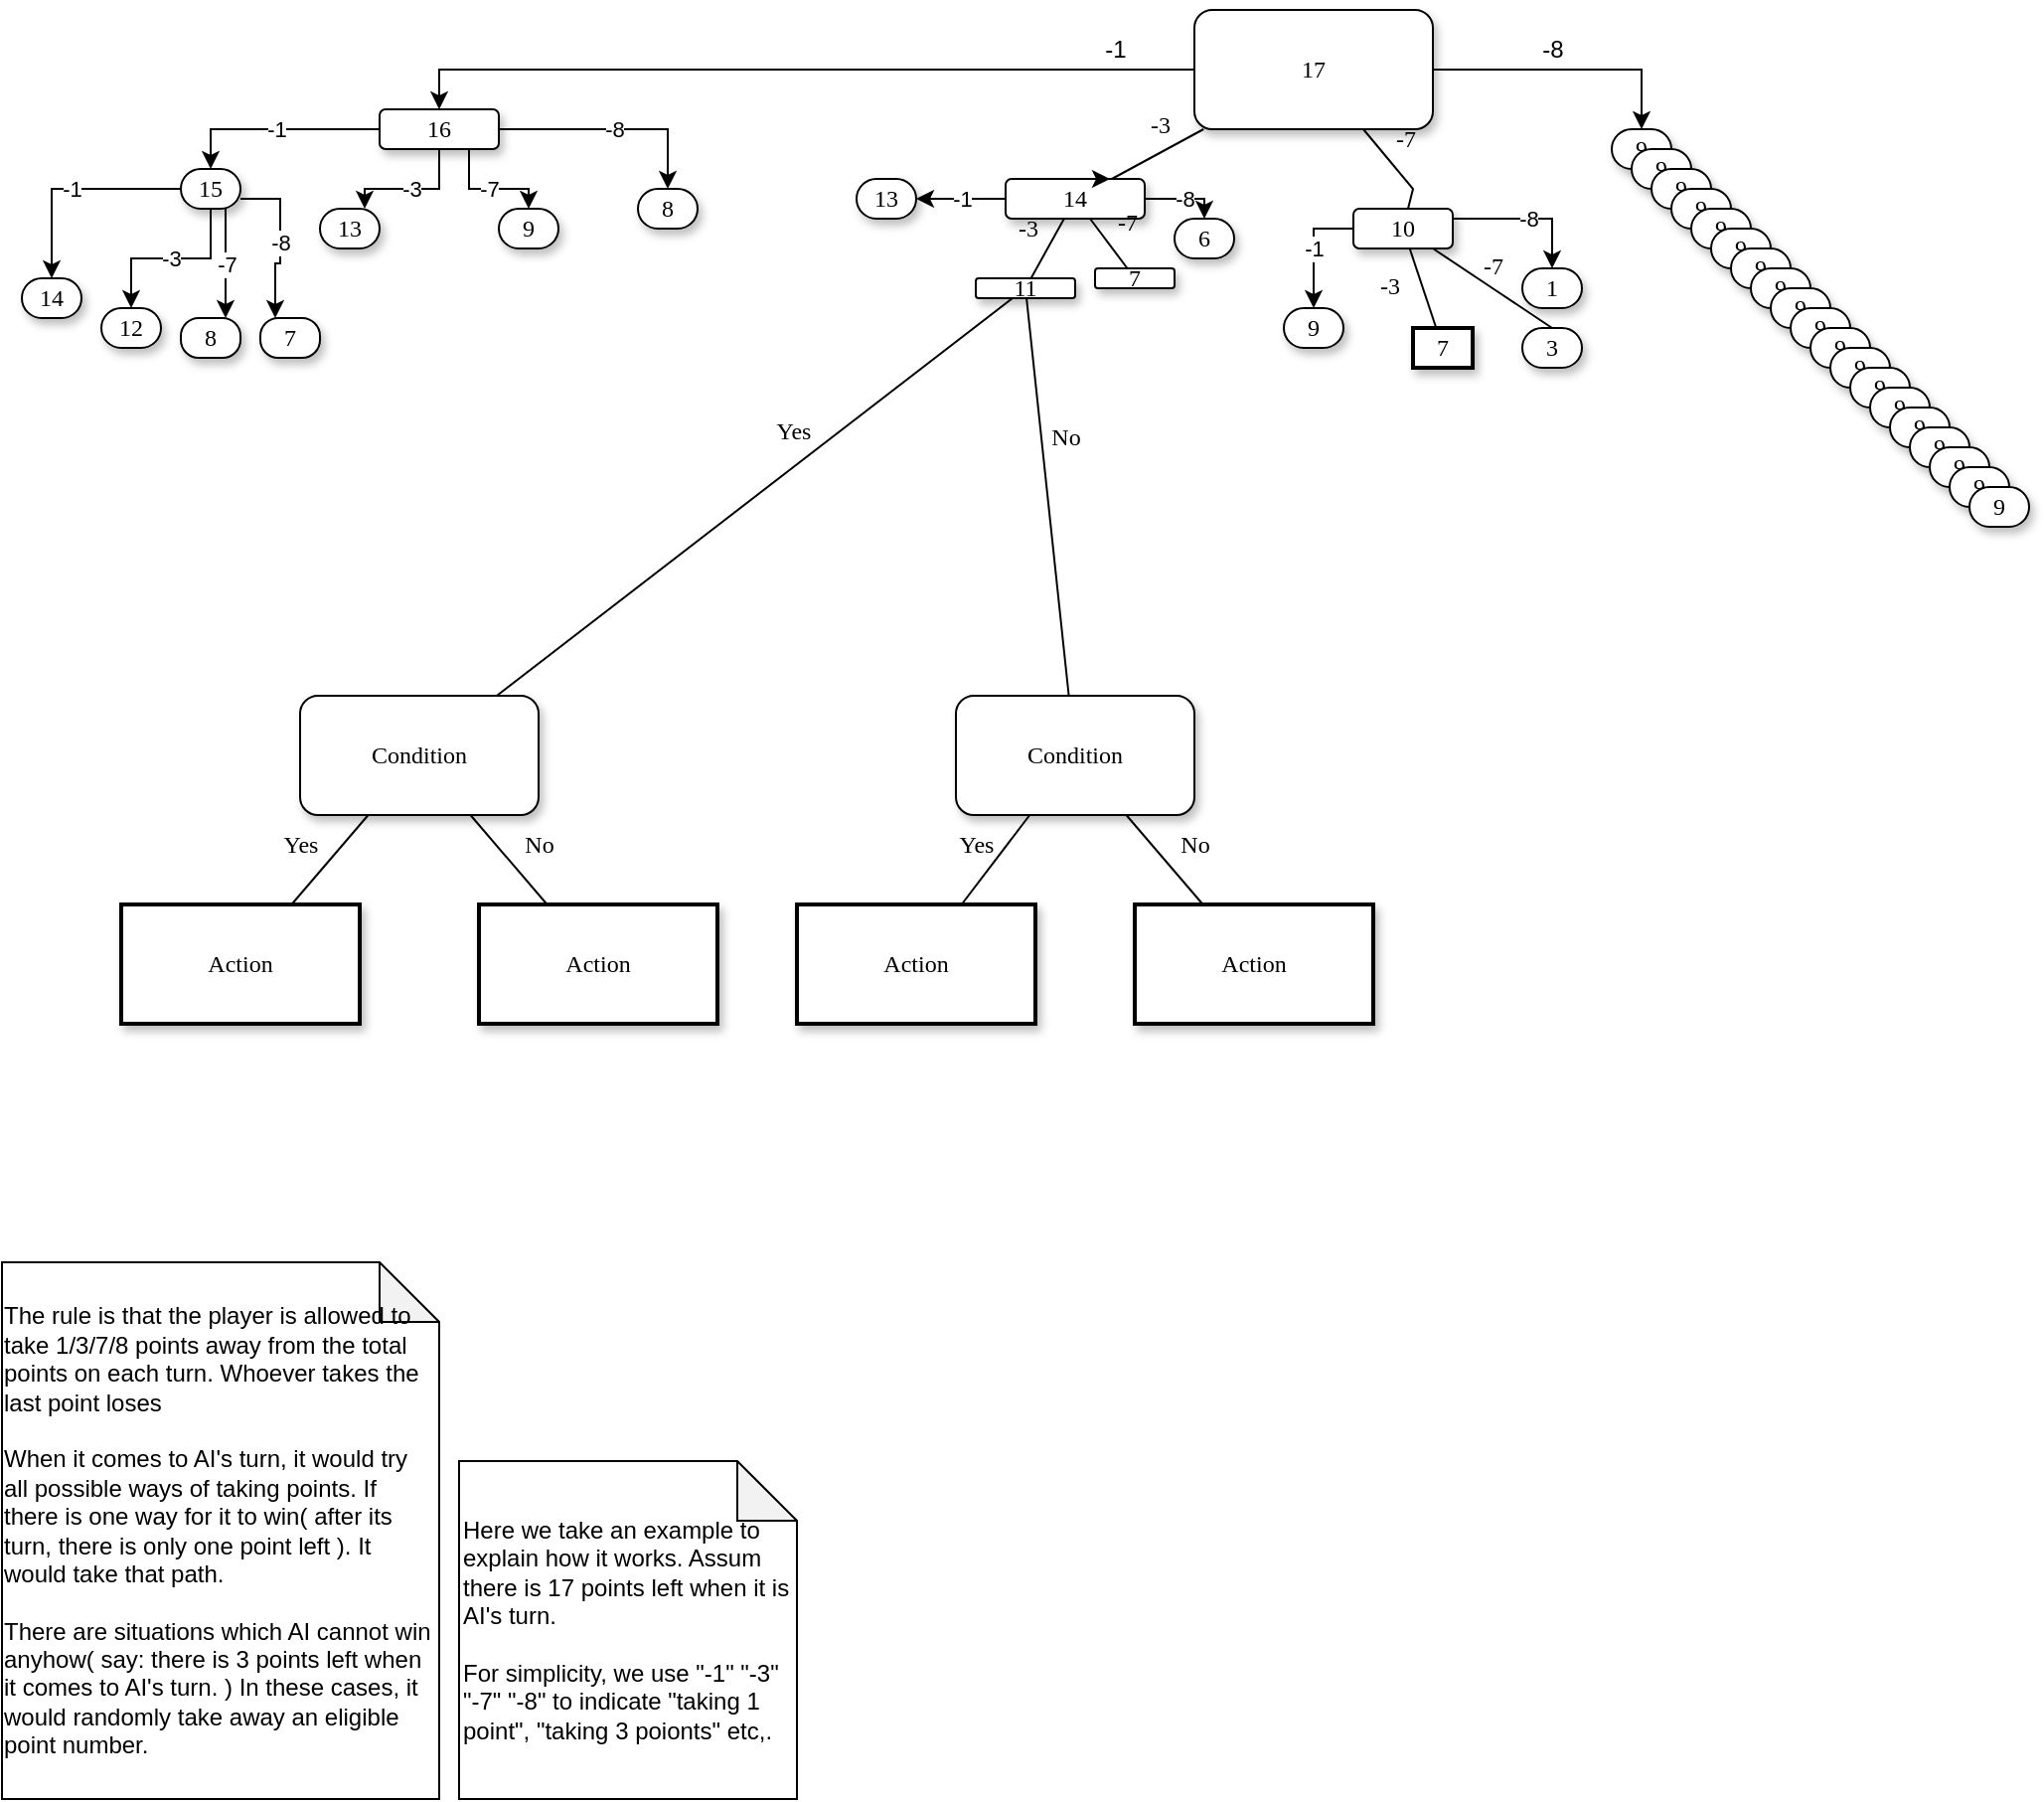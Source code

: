 <mxfile version="20.0.3" type="github">
  <diagram name="Page-1" id="10a91c8b-09ff-31b1-d368-03940ed4cc9e">
    <mxGraphModel dx="782" dy="468" grid="1" gridSize="10" guides="1" tooltips="1" connect="1" arrows="1" fold="1" page="1" pageScale="1" pageWidth="1100" pageHeight="850" background="none" math="0" shadow="0">
      <root>
        <mxCell id="0" />
        <mxCell id="1" parent="0" />
        <mxCell id="2V7P5vzGsLHppM1MVe53-5" style="edgeStyle=orthogonalEdgeStyle;rounded=0;orthogonalLoop=1;jettySize=auto;html=1;exitX=0;exitY=0.5;exitDx=0;exitDy=0;entryX=0.5;entryY=0;entryDx=0;entryDy=0;" edge="1" parent="1" source="62893188c0fa7362-1" target="2V7P5vzGsLHppM1MVe53-4">
          <mxGeometry relative="1" as="geometry" />
        </mxCell>
        <mxCell id="2V7P5vzGsLHppM1MVe53-8" style="edgeStyle=orthogonalEdgeStyle;rounded=0;orthogonalLoop=1;jettySize=auto;html=1;exitX=1;exitY=0.5;exitDx=0;exitDy=0;entryX=0.5;entryY=0;entryDx=0;entryDy=0;" edge="1" parent="1" source="62893188c0fa7362-1" target="2V7P5vzGsLHppM1MVe53-7">
          <mxGeometry relative="1" as="geometry" />
        </mxCell>
        <mxCell id="62893188c0fa7362-1" value="17" style="whiteSpace=wrap;html=1;rounded=1;shadow=1;labelBackgroundColor=none;strokeWidth=1;fontFamily=Verdana;fontSize=12;align=center;" parent="1" vertex="1">
          <mxGeometry x="610" y="50" width="120" height="60" as="geometry" />
        </mxCell>
        <mxCell id="2V7P5vzGsLHppM1MVe53-24" value="-8" style="edgeStyle=orthogonalEdgeStyle;rounded=0;orthogonalLoop=1;jettySize=auto;html=1;exitX=1;exitY=0.5;exitDx=0;exitDy=0;entryX=0.5;entryY=0;entryDx=0;entryDy=0;" edge="1" parent="1" source="62893188c0fa7362-2" target="2V7P5vzGsLHppM1MVe53-11">
          <mxGeometry relative="1" as="geometry" />
        </mxCell>
        <mxCell id="2V7P5vzGsLHppM1MVe53-39" value="-1" style="edgeStyle=orthogonalEdgeStyle;rounded=0;orthogonalLoop=1;jettySize=auto;html=1;exitX=0;exitY=0.5;exitDx=0;exitDy=0;" edge="1" parent="1" source="62893188c0fa7362-2" target="2V7P5vzGsLHppM1MVe53-37">
          <mxGeometry relative="1" as="geometry" />
        </mxCell>
        <mxCell id="62893188c0fa7362-2" value="&lt;span&gt;14&lt;/span&gt;" style="whiteSpace=wrap;html=1;rounded=1;shadow=1;labelBackgroundColor=none;strokeWidth=1;fontFamily=Verdana;fontSize=12;align=center;" parent="1" vertex="1">
          <mxGeometry x="515" y="135" width="70" height="20" as="geometry" />
        </mxCell>
        <mxCell id="2V7P5vzGsLHppM1MVe53-18" value="-1" style="edgeStyle=orthogonalEdgeStyle;rounded=0;orthogonalLoop=1;jettySize=auto;html=1;exitX=0;exitY=0.5;exitDx=0;exitDy=0;entryX=0.5;entryY=0;entryDx=0;entryDy=0;" edge="1" parent="1" source="62893188c0fa7362-3" target="2V7P5vzGsLHppM1MVe53-13">
          <mxGeometry relative="1" as="geometry" />
        </mxCell>
        <mxCell id="2V7P5vzGsLHppM1MVe53-19" value="-8" style="edgeStyle=orthogonalEdgeStyle;rounded=0;orthogonalLoop=1;jettySize=auto;html=1;exitX=1;exitY=0.25;exitDx=0;exitDy=0;entryX=0.5;entryY=0;entryDx=0;entryDy=0;" edge="1" parent="1" source="62893188c0fa7362-3" target="2V7P5vzGsLHppM1MVe53-12">
          <mxGeometry relative="1" as="geometry" />
        </mxCell>
        <mxCell id="62893188c0fa7362-3" value="&lt;span&gt;10&lt;/span&gt;" style="whiteSpace=wrap;html=1;rounded=1;shadow=1;labelBackgroundColor=none;strokeWidth=1;fontFamily=Verdana;fontSize=12;align=center;" parent="1" vertex="1">
          <mxGeometry x="690" y="150" width="50" height="20" as="geometry" />
        </mxCell>
        <mxCell id="62893188c0fa7362-4" value="-7" style="rounded=0;html=1;labelBackgroundColor=none;startArrow=none;startFill=0;startSize=5;endArrow=none;endFill=0;endSize=5;jettySize=auto;orthogonalLoop=1;strokeWidth=1;fontFamily=Verdana;fontSize=12" parent="1" source="62893188c0fa7362-1" target="62893188c0fa7362-3" edge="1">
          <mxGeometry x="-0.3" y="13" relative="1" as="geometry">
            <mxPoint as="offset" />
            <Array as="points">
              <mxPoint x="720" y="140" />
            </Array>
          </mxGeometry>
        </mxCell>
        <mxCell id="62893188c0fa7362-5" value="-3&amp;nbsp;" style="rounded=0;labelBackgroundColor=none;startArrow=none;startFill=0;startSize=5;endArrow=none;endFill=0;endSize=5;jettySize=auto;orthogonalLoop=1;strokeWidth=1;fontFamily=Verdana;fontSize=12;html=1;" parent="1" source="62893188c0fa7362-1" target="62893188c0fa7362-2" edge="1">
          <mxGeometry x="-0.359" y="-11" relative="1" as="geometry">
            <mxPoint as="offset" />
          </mxGeometry>
        </mxCell>
        <mxCell id="62893188c0fa7362-8" value="&lt;span&gt;11&lt;/span&gt;" style="whiteSpace=wrap;html=1;rounded=1;shadow=1;labelBackgroundColor=none;strokeWidth=1;fontFamily=Verdana;fontSize=12;align=center;" parent="1" vertex="1">
          <mxGeometry x="500" y="185" width="50" height="10" as="geometry" />
        </mxCell>
        <mxCell id="62893188c0fa7362-9" value="&lt;span&gt;7&lt;/span&gt;" style="whiteSpace=wrap;html=1;rounded=1;shadow=1;labelBackgroundColor=none;strokeWidth=1;fontFamily=Verdana;fontSize=12;align=center;" parent="1" vertex="1">
          <mxGeometry x="560" y="180" width="40" height="10" as="geometry" />
        </mxCell>
        <mxCell id="62893188c0fa7362-10" value="&lt;span&gt;7&lt;/span&gt;" style="whiteSpace=wrap;html=1;rounded=0;shadow=1;labelBackgroundColor=none;strokeWidth=2;fontFamily=Verdana;fontSize=12;align=center;" parent="1" vertex="1">
          <mxGeometry x="720" y="210" width="30" height="20" as="geometry" />
        </mxCell>
        <mxCell id="62893188c0fa7362-12" value="&lt;span&gt;Condition&lt;/span&gt;" style="whiteSpace=wrap;html=1;rounded=1;shadow=1;labelBackgroundColor=none;strokeWidth=1;fontFamily=Verdana;fontSize=12;align=center;" parent="1" vertex="1">
          <mxGeometry x="160" y="395" width="120" height="60" as="geometry" />
        </mxCell>
        <mxCell id="62893188c0fa7362-13" value="&lt;span&gt;Condition&lt;/span&gt;" style="whiteSpace=wrap;html=1;rounded=1;shadow=1;labelBackgroundColor=none;strokeWidth=1;fontFamily=Verdana;fontSize=12;align=center;" parent="1" vertex="1">
          <mxGeometry x="490" y="395" width="120" height="60" as="geometry" />
        </mxCell>
        <mxCell id="62893188c0fa7362-14" value="-3" style="rounded=0;html=1;labelBackgroundColor=none;startArrow=none;startFill=0;startSize=5;endArrow=none;endFill=0;endSize=5;jettySize=auto;orthogonalLoop=1;strokeWidth=1;fontFamily=Verdana;fontSize=12" parent="1" source="62893188c0fa7362-2" target="62893188c0fa7362-8" edge="1">
          <mxGeometry x="-0.2" y="-14" relative="1" as="geometry">
            <mxPoint as="offset" />
          </mxGeometry>
        </mxCell>
        <mxCell id="62893188c0fa7362-15" value="-7" style="rounded=0;html=1;labelBackgroundColor=none;startArrow=none;startFill=0;startSize=5;endArrow=none;endFill=0;endSize=5;jettySize=auto;orthogonalLoop=1;strokeWidth=1;fontFamily=Verdana;fontSize=12" parent="1" source="62893188c0fa7362-2" target="62893188c0fa7362-9" edge="1">
          <mxGeometry x="-0.2" y="14" relative="1" as="geometry">
            <mxPoint as="offset" />
          </mxGeometry>
        </mxCell>
        <mxCell id="62893188c0fa7362-16" value="-3" style="rounded=0;labelBackgroundColor=none;startArrow=none;startFill=0;startSize=5;endArrow=none;endFill=0;endSize=5;jettySize=auto;orthogonalLoop=1;strokeWidth=1;fontFamily=Verdana;fontSize=12;html=1;" parent="1" source="62893188c0fa7362-3" target="62893188c0fa7362-10" edge="1">
          <mxGeometry x="-0.311" y="-16" relative="1" as="geometry">
            <mxPoint as="offset" />
          </mxGeometry>
        </mxCell>
        <mxCell id="62893188c0fa7362-17" value="-7" style="rounded=0;html=1;labelBackgroundColor=none;startArrow=none;startFill=0;startSize=5;endArrow=none;endFill=0;endSize=5;jettySize=auto;orthogonalLoop=1;strokeWidth=1;fontFamily=Verdana;fontSize=12;entryX=0.5;entryY=0;entryDx=0;entryDy=0;" parent="1" source="62893188c0fa7362-3" target="2V7P5vzGsLHppM1MVe53-14" edge="1">
          <mxGeometry x="-0.154" y="8" relative="1" as="geometry">
            <mxPoint y="-1" as="offset" />
            <mxPoint x="840" y="230" as="targetPoint" />
            <Array as="points">
              <mxPoint x="760" y="190" />
            </Array>
          </mxGeometry>
        </mxCell>
        <mxCell id="62893188c0fa7362-18" value="Yes" style="rounded=0;html=1;labelBackgroundColor=none;startArrow=none;startFill=0;startSize=5;endArrow=none;endFill=0;endSize=5;jettySize=auto;orthogonalLoop=1;strokeWidth=1;fontFamily=Verdana;fontSize=12" parent="1" source="62893188c0fa7362-8" target="62893188c0fa7362-12" edge="1">
          <mxGeometry x="-0.217" y="-14" relative="1" as="geometry">
            <mxPoint as="offset" />
          </mxGeometry>
        </mxCell>
        <mxCell id="62893188c0fa7362-19" value="No" style="rounded=0;html=1;labelBackgroundColor=none;startArrow=none;startFill=0;startSize=5;endArrow=none;endFill=0;endSize=5;jettySize=auto;orthogonalLoop=1;strokeWidth=1;fontFamily=Verdana;fontSize=12" parent="1" source="62893188c0fa7362-8" target="62893188c0fa7362-13" edge="1">
          <mxGeometry x="-0.284" y="12" relative="1" as="geometry">
            <mxPoint as="offset" />
          </mxGeometry>
        </mxCell>
        <mxCell id="62893188c0fa7362-20" value="Action" style="whiteSpace=wrap;html=1;rounded=0;shadow=1;labelBackgroundColor=none;strokeWidth=2;fontFamily=Verdana;fontSize=12;align=center;" parent="1" vertex="1">
          <mxGeometry x="70" y="500" width="120" height="60" as="geometry" />
        </mxCell>
        <mxCell id="62893188c0fa7362-21" value="&lt;span&gt;Action&lt;/span&gt;" style="whiteSpace=wrap;html=1;rounded=0;shadow=1;labelBackgroundColor=none;strokeWidth=2;fontFamily=Verdana;fontSize=12;align=center;" parent="1" vertex="1">
          <mxGeometry x="250" y="500" width="120" height="60" as="geometry" />
        </mxCell>
        <mxCell id="62893188c0fa7362-22" value="&lt;span&gt;Action&lt;/span&gt;" style="whiteSpace=wrap;html=1;rounded=0;shadow=1;labelBackgroundColor=none;strokeWidth=2;fontFamily=Verdana;fontSize=12;align=center;" parent="1" vertex="1">
          <mxGeometry x="410" y="500" width="120" height="60" as="geometry" />
        </mxCell>
        <mxCell id="62893188c0fa7362-23" value="&lt;span&gt;Action&lt;/span&gt;" style="whiteSpace=wrap;html=1;rounded=0;shadow=1;labelBackgroundColor=none;strokeWidth=2;fontFamily=Verdana;fontSize=12;align=center;" parent="1" vertex="1">
          <mxGeometry x="580" y="500" width="120" height="60" as="geometry" />
        </mxCell>
        <mxCell id="62893188c0fa7362-24" value="Yes" style="rounded=0;html=1;labelBackgroundColor=none;startArrow=none;startFill=0;startSize=5;endArrow=none;endFill=0;endSize=5;jettySize=auto;orthogonalLoop=1;strokeWidth=1;fontFamily=Verdana;fontSize=12" parent="1" source="62893188c0fa7362-12" target="62893188c0fa7362-20" edge="1">
          <mxGeometry x="0.137" y="-16" relative="1" as="geometry">
            <mxPoint as="offset" />
          </mxGeometry>
        </mxCell>
        <mxCell id="62893188c0fa7362-25" value="No" style="rounded=0;html=1;labelBackgroundColor=none;startArrow=none;startFill=0;startSize=5;endArrow=none;endFill=0;endSize=5;jettySize=auto;orthogonalLoop=1;strokeWidth=1;fontFamily=Verdana;fontSize=12" parent="1" source="62893188c0fa7362-12" target="62893188c0fa7362-21" edge="1">
          <mxGeometry x="0.137" y="16" relative="1" as="geometry">
            <mxPoint as="offset" />
          </mxGeometry>
        </mxCell>
        <mxCell id="62893188c0fa7362-26" value="Yes" style="rounded=0;html=1;labelBackgroundColor=none;startArrow=none;startFill=0;startSize=5;endArrow=none;endFill=0;endSize=5;jettySize=auto;orthogonalLoop=1;strokeWidth=1;fontFamily=Verdana;fontSize=12" parent="1" source="62893188c0fa7362-13" target="62893188c0fa7362-22" edge="1">
          <mxGeometry x="0.003" y="-12" relative="1" as="geometry">
            <mxPoint as="offset" />
          </mxGeometry>
        </mxCell>
        <mxCell id="62893188c0fa7362-27" value="No" style="rounded=0;html=1;labelBackgroundColor=none;startArrow=none;startFill=0;startSize=5;endArrow=none;endFill=0;endSize=5;jettySize=auto;orthogonalLoop=1;strokeWidth=1;fontFamily=Verdana;fontSize=12" parent="1" source="62893188c0fa7362-13" target="62893188c0fa7362-23" edge="1">
          <mxGeometry x="0.137" y="16" relative="1" as="geometry">
            <mxPoint as="offset" />
          </mxGeometry>
        </mxCell>
        <mxCell id="2V7P5vzGsLHppM1MVe53-2" value="&lt;div style=&quot;text-align: left;&quot;&gt;&lt;span style=&quot;background-color: initial;&quot;&gt;The rule is that the player is allowed to take 1/3/7/8 points away from the total points on each turn. Whoever takes the last point loses&lt;br&gt;&lt;br&gt;When it comes to AI&#39;s turn, it would try all possible ways of taking points. If there is one way for it to win( after its turn, there is only one point left ). It would take that path.&lt;br&gt;&lt;br&gt;There are situations which AI cannot win anyhow( say: there is 3 points left when it comes to AI&#39;s turn. ) In these cases, it would randomly take away an eligible point number.&amp;nbsp;&lt;/span&gt;&lt;/div&gt;" style="shape=note;whiteSpace=wrap;html=1;backgroundOutline=1;darkOpacity=0.05;" vertex="1" parent="1">
          <mxGeometry x="10" y="680" width="220" height="270" as="geometry" />
        </mxCell>
        <mxCell id="2V7P5vzGsLHppM1MVe53-3" value="Here we take an example to explain how it works. Assum there is 17 points left when it is AI&#39;s turn.&lt;br&gt;&lt;br&gt;For simplicity, we use &quot;-1&quot; &quot;-3&quot; &quot;-7&quot; &quot;-8&quot; to indicate &quot;taking 1 point&quot;, &quot;taking 3 poionts&quot; etc,." style="shape=note;whiteSpace=wrap;html=1;backgroundOutline=1;darkOpacity=0.05;align=left;" vertex="1" parent="1">
          <mxGeometry x="240" y="780" width="170" height="170" as="geometry" />
        </mxCell>
        <mxCell id="2V7P5vzGsLHppM1MVe53-53" value="-1" style="edgeStyle=orthogonalEdgeStyle;rounded=0;orthogonalLoop=1;jettySize=auto;html=1;exitX=0;exitY=0.5;exitDx=0;exitDy=0;" edge="1" parent="1" source="2V7P5vzGsLHppM1MVe53-4" target="2V7P5vzGsLHppM1MVe53-48">
          <mxGeometry relative="1" as="geometry" />
        </mxCell>
        <mxCell id="2V7P5vzGsLHppM1MVe53-54" value="-3" style="edgeStyle=orthogonalEdgeStyle;rounded=0;orthogonalLoop=1;jettySize=auto;html=1;exitX=0.5;exitY=1;exitDx=0;exitDy=0;entryX=0.75;entryY=0;entryDx=0;entryDy=0;" edge="1" parent="1" source="2V7P5vzGsLHppM1MVe53-4" target="2V7P5vzGsLHppM1MVe53-50">
          <mxGeometry relative="1" as="geometry" />
        </mxCell>
        <mxCell id="2V7P5vzGsLHppM1MVe53-55" value="-7" style="edgeStyle=orthogonalEdgeStyle;rounded=0;orthogonalLoop=1;jettySize=auto;html=1;exitX=0.75;exitY=1;exitDx=0;exitDy=0;entryX=0.5;entryY=0;entryDx=0;entryDy=0;" edge="1" parent="1" source="2V7P5vzGsLHppM1MVe53-4" target="2V7P5vzGsLHppM1MVe53-51">
          <mxGeometry relative="1" as="geometry" />
        </mxCell>
        <mxCell id="2V7P5vzGsLHppM1MVe53-56" value="-8" style="edgeStyle=orthogonalEdgeStyle;rounded=0;orthogonalLoop=1;jettySize=auto;html=1;exitX=1;exitY=0.5;exitDx=0;exitDy=0;entryX=0.5;entryY=0;entryDx=0;entryDy=0;" edge="1" parent="1" source="2V7P5vzGsLHppM1MVe53-4" target="2V7P5vzGsLHppM1MVe53-52">
          <mxGeometry relative="1" as="geometry" />
        </mxCell>
        <mxCell id="2V7P5vzGsLHppM1MVe53-4" value="&lt;span&gt;16&lt;/span&gt;" style="whiteSpace=wrap;html=1;rounded=1;shadow=1;labelBackgroundColor=none;strokeWidth=1;fontFamily=Verdana;fontSize=12;align=center;" vertex="1" parent="1">
          <mxGeometry x="200" y="100" width="60" height="20" as="geometry" />
        </mxCell>
        <mxCell id="2V7P5vzGsLHppM1MVe53-6" value="-1" style="text;html=1;align=center;verticalAlign=middle;resizable=0;points=[];autosize=1;strokeColor=none;fillColor=none;" vertex="1" parent="1">
          <mxGeometry x="555" y="55" width="30" height="30" as="geometry" />
        </mxCell>
        <mxCell id="2V7P5vzGsLHppM1MVe53-7" value="&lt;span&gt;9&lt;/span&gt;" style="whiteSpace=wrap;html=1;rounded=1;shadow=1;labelBackgroundColor=none;strokeWidth=1;fontFamily=Verdana;fontSize=12;align=center;arcSize=50;" vertex="1" parent="1">
          <mxGeometry x="820" y="110" width="30" height="20" as="geometry" />
        </mxCell>
        <mxCell id="2V7P5vzGsLHppM1MVe53-9" value="-8" style="text;html=1;align=center;verticalAlign=middle;resizable=0;points=[];autosize=1;strokeColor=none;fillColor=none;" vertex="1" parent="1">
          <mxGeometry x="775" y="55" width="30" height="30" as="geometry" />
        </mxCell>
        <mxCell id="2V7P5vzGsLHppM1MVe53-10" style="edgeStyle=orthogonalEdgeStyle;rounded=0;orthogonalLoop=1;jettySize=auto;html=1;exitX=0.25;exitY=0;exitDx=0;exitDy=0;entryX=0.75;entryY=0;entryDx=0;entryDy=0;" edge="1" parent="1" source="62893188c0fa7362-2" target="62893188c0fa7362-2">
          <mxGeometry relative="1" as="geometry" />
        </mxCell>
        <mxCell id="2V7P5vzGsLHppM1MVe53-11" value="&lt;span&gt;6&lt;/span&gt;" style="whiteSpace=wrap;html=1;rounded=1;shadow=1;labelBackgroundColor=none;strokeWidth=1;fontFamily=Verdana;fontSize=12;align=center;arcSize=50;" vertex="1" parent="1">
          <mxGeometry x="600" y="155" width="30" height="20" as="geometry" />
        </mxCell>
        <mxCell id="2V7P5vzGsLHppM1MVe53-12" value="&lt;span&gt;1&lt;/span&gt;" style="whiteSpace=wrap;html=1;rounded=1;shadow=1;labelBackgroundColor=none;strokeWidth=1;fontFamily=Verdana;fontSize=12;align=center;arcSize=50;" vertex="1" parent="1">
          <mxGeometry x="775" y="180" width="30" height="20" as="geometry" />
        </mxCell>
        <mxCell id="2V7P5vzGsLHppM1MVe53-13" value="&lt;span&gt;9&lt;/span&gt;" style="whiteSpace=wrap;html=1;rounded=1;shadow=1;labelBackgroundColor=none;strokeWidth=1;fontFamily=Verdana;fontSize=12;align=center;arcSize=50;" vertex="1" parent="1">
          <mxGeometry x="655" y="200" width="30" height="20" as="geometry" />
        </mxCell>
        <mxCell id="2V7P5vzGsLHppM1MVe53-14" value="&lt;span&gt;3&lt;/span&gt;" style="whiteSpace=wrap;html=1;rounded=1;shadow=1;labelBackgroundColor=none;strokeWidth=1;fontFamily=Verdana;fontSize=12;align=center;arcSize=50;" vertex="1" parent="1">
          <mxGeometry x="775" y="210" width="30" height="20" as="geometry" />
        </mxCell>
        <mxCell id="2V7P5vzGsLHppM1MVe53-25" value="&lt;span&gt;9&lt;/span&gt;" style="whiteSpace=wrap;html=1;rounded=1;shadow=1;labelBackgroundColor=none;strokeWidth=1;fontFamily=Verdana;fontSize=12;align=center;arcSize=50;" vertex="1" parent="1">
          <mxGeometry x="830" y="120" width="30" height="20" as="geometry" />
        </mxCell>
        <mxCell id="2V7P5vzGsLHppM1MVe53-26" value="&lt;span&gt;9&lt;/span&gt;" style="whiteSpace=wrap;html=1;rounded=1;shadow=1;labelBackgroundColor=none;strokeWidth=1;fontFamily=Verdana;fontSize=12;align=center;arcSize=50;" vertex="1" parent="1">
          <mxGeometry x="840" y="130" width="30" height="20" as="geometry" />
        </mxCell>
        <mxCell id="2V7P5vzGsLHppM1MVe53-27" value="&lt;span&gt;9&lt;/span&gt;" style="whiteSpace=wrap;html=1;rounded=1;shadow=1;labelBackgroundColor=none;strokeWidth=1;fontFamily=Verdana;fontSize=12;align=center;arcSize=50;" vertex="1" parent="1">
          <mxGeometry x="850" y="140" width="30" height="20" as="geometry" />
        </mxCell>
        <mxCell id="2V7P5vzGsLHppM1MVe53-28" value="&lt;span&gt;9&lt;/span&gt;" style="whiteSpace=wrap;html=1;rounded=1;shadow=1;labelBackgroundColor=none;strokeWidth=1;fontFamily=Verdana;fontSize=12;align=center;arcSize=50;" vertex="1" parent="1">
          <mxGeometry x="860" y="150" width="30" height="20" as="geometry" />
        </mxCell>
        <mxCell id="2V7P5vzGsLHppM1MVe53-29" value="&lt;span&gt;9&lt;/span&gt;" style="whiteSpace=wrap;html=1;rounded=1;shadow=1;labelBackgroundColor=none;strokeWidth=1;fontFamily=Verdana;fontSize=12;align=center;arcSize=50;" vertex="1" parent="1">
          <mxGeometry x="870" y="160" width="30" height="20" as="geometry" />
        </mxCell>
        <mxCell id="2V7P5vzGsLHppM1MVe53-30" value="&lt;span&gt;9&lt;/span&gt;" style="whiteSpace=wrap;html=1;rounded=1;shadow=1;labelBackgroundColor=none;strokeWidth=1;fontFamily=Verdana;fontSize=12;align=center;arcSize=50;" vertex="1" parent="1">
          <mxGeometry x="880" y="170" width="30" height="20" as="geometry" />
        </mxCell>
        <mxCell id="2V7P5vzGsLHppM1MVe53-31" value="&lt;span&gt;9&lt;/span&gt;" style="whiteSpace=wrap;html=1;rounded=1;shadow=1;labelBackgroundColor=none;strokeWidth=1;fontFamily=Verdana;fontSize=12;align=center;arcSize=50;" vertex="1" parent="1">
          <mxGeometry x="890" y="180" width="30" height="20" as="geometry" />
        </mxCell>
        <mxCell id="2V7P5vzGsLHppM1MVe53-32" value="&lt;span&gt;9&lt;/span&gt;" style="whiteSpace=wrap;html=1;rounded=1;shadow=1;labelBackgroundColor=none;strokeWidth=1;fontFamily=Verdana;fontSize=12;align=center;arcSize=50;" vertex="1" parent="1">
          <mxGeometry x="900" y="190" width="30" height="20" as="geometry" />
        </mxCell>
        <mxCell id="2V7P5vzGsLHppM1MVe53-33" value="&lt;span&gt;9&lt;/span&gt;" style="whiteSpace=wrap;html=1;rounded=1;shadow=1;labelBackgroundColor=none;strokeWidth=1;fontFamily=Verdana;fontSize=12;align=center;arcSize=50;" vertex="1" parent="1">
          <mxGeometry x="910" y="200" width="30" height="20" as="geometry" />
        </mxCell>
        <mxCell id="2V7P5vzGsLHppM1MVe53-34" value="&lt;span&gt;9&lt;/span&gt;" style="whiteSpace=wrap;html=1;rounded=1;shadow=1;labelBackgroundColor=none;strokeWidth=1;fontFamily=Verdana;fontSize=12;align=center;arcSize=50;" vertex="1" parent="1">
          <mxGeometry x="920" y="210" width="30" height="20" as="geometry" />
        </mxCell>
        <mxCell id="2V7P5vzGsLHppM1MVe53-35" value="&lt;span&gt;9&lt;/span&gt;" style="whiteSpace=wrap;html=1;rounded=1;shadow=1;labelBackgroundColor=none;strokeWidth=1;fontFamily=Verdana;fontSize=12;align=center;arcSize=50;" vertex="1" parent="1">
          <mxGeometry x="930" y="220" width="30" height="20" as="geometry" />
        </mxCell>
        <mxCell id="2V7P5vzGsLHppM1MVe53-36" value="&lt;span&gt;9&lt;/span&gt;" style="whiteSpace=wrap;html=1;rounded=1;shadow=1;labelBackgroundColor=none;strokeWidth=1;fontFamily=Verdana;fontSize=12;align=center;arcSize=50;" vertex="1" parent="1">
          <mxGeometry x="940" y="230" width="30" height="20" as="geometry" />
        </mxCell>
        <mxCell id="2V7P5vzGsLHppM1MVe53-37" value="&lt;span&gt;13&lt;/span&gt;" style="whiteSpace=wrap;html=1;rounded=1;shadow=1;labelBackgroundColor=none;strokeWidth=1;fontFamily=Verdana;fontSize=12;align=center;arcSize=50;" vertex="1" parent="1">
          <mxGeometry x="440" y="135" width="30" height="20" as="geometry" />
        </mxCell>
        <mxCell id="2V7P5vzGsLHppM1MVe53-40" value="&lt;span&gt;9&lt;/span&gt;" style="whiteSpace=wrap;html=1;rounded=1;shadow=1;labelBackgroundColor=none;strokeWidth=1;fontFamily=Verdana;fontSize=12;align=center;arcSize=50;" vertex="1" parent="1">
          <mxGeometry x="950" y="240" width="30" height="20" as="geometry" />
        </mxCell>
        <mxCell id="2V7P5vzGsLHppM1MVe53-41" value="&lt;span&gt;9&lt;/span&gt;" style="whiteSpace=wrap;html=1;rounded=1;shadow=1;labelBackgroundColor=none;strokeWidth=1;fontFamily=Verdana;fontSize=12;align=center;arcSize=50;" vertex="1" parent="1">
          <mxGeometry x="960" y="250" width="30" height="20" as="geometry" />
        </mxCell>
        <mxCell id="2V7P5vzGsLHppM1MVe53-42" value="&lt;span&gt;9&lt;/span&gt;" style="whiteSpace=wrap;html=1;rounded=1;shadow=1;labelBackgroundColor=none;strokeWidth=1;fontFamily=Verdana;fontSize=12;align=center;arcSize=50;" vertex="1" parent="1">
          <mxGeometry x="970" y="260" width="30" height="20" as="geometry" />
        </mxCell>
        <mxCell id="2V7P5vzGsLHppM1MVe53-43" value="&lt;span&gt;9&lt;/span&gt;" style="whiteSpace=wrap;html=1;rounded=1;shadow=1;labelBackgroundColor=none;strokeWidth=1;fontFamily=Verdana;fontSize=12;align=center;arcSize=50;" vertex="1" parent="1">
          <mxGeometry x="980" y="270" width="30" height="20" as="geometry" />
        </mxCell>
        <mxCell id="2V7P5vzGsLHppM1MVe53-44" value="&lt;span&gt;9&lt;/span&gt;" style="whiteSpace=wrap;html=1;rounded=1;shadow=1;labelBackgroundColor=none;strokeWidth=1;fontFamily=Verdana;fontSize=12;align=center;arcSize=50;" vertex="1" parent="1">
          <mxGeometry x="990" y="280" width="30" height="20" as="geometry" />
        </mxCell>
        <mxCell id="2V7P5vzGsLHppM1MVe53-45" value="&lt;span&gt;9&lt;/span&gt;" style="whiteSpace=wrap;html=1;rounded=1;shadow=1;labelBackgroundColor=none;strokeWidth=1;fontFamily=Verdana;fontSize=12;align=center;arcSize=50;" vertex="1" parent="1">
          <mxGeometry x="1000" y="290" width="30" height="20" as="geometry" />
        </mxCell>
        <mxCell id="2V7P5vzGsLHppM1MVe53-46" value="&lt;span&gt;14&lt;/span&gt;" style="whiteSpace=wrap;html=1;rounded=1;shadow=1;labelBackgroundColor=none;strokeWidth=1;fontFamily=Verdana;fontSize=12;align=center;arcSize=50;" vertex="1" parent="1">
          <mxGeometry x="20" y="185" width="30" height="20" as="geometry" />
        </mxCell>
        <mxCell id="2V7P5vzGsLHppM1MVe53-60" value="-1" style="edgeStyle=orthogonalEdgeStyle;rounded=0;orthogonalLoop=1;jettySize=auto;html=1;exitX=0;exitY=0.5;exitDx=0;exitDy=0;entryX=0.5;entryY=0;entryDx=0;entryDy=0;" edge="1" parent="1" source="2V7P5vzGsLHppM1MVe53-48" target="2V7P5vzGsLHppM1MVe53-46">
          <mxGeometry relative="1" as="geometry" />
        </mxCell>
        <mxCell id="2V7P5vzGsLHppM1MVe53-61" value="-3" style="edgeStyle=orthogonalEdgeStyle;rounded=0;orthogonalLoop=1;jettySize=auto;html=1;exitX=0.5;exitY=1;exitDx=0;exitDy=0;entryX=0.5;entryY=0;entryDx=0;entryDy=0;" edge="1" parent="1" source="2V7P5vzGsLHppM1MVe53-48" target="2V7P5vzGsLHppM1MVe53-57">
          <mxGeometry relative="1" as="geometry" />
        </mxCell>
        <mxCell id="2V7P5vzGsLHppM1MVe53-62" value="-7" style="edgeStyle=orthogonalEdgeStyle;rounded=0;orthogonalLoop=1;jettySize=auto;html=1;exitX=0.75;exitY=1;exitDx=0;exitDy=0;entryX=0.75;entryY=0;entryDx=0;entryDy=0;" edge="1" parent="1" source="2V7P5vzGsLHppM1MVe53-48" target="2V7P5vzGsLHppM1MVe53-58">
          <mxGeometry relative="1" as="geometry" />
        </mxCell>
        <mxCell id="2V7P5vzGsLHppM1MVe53-63" value="-8" style="edgeStyle=orthogonalEdgeStyle;rounded=0;orthogonalLoop=1;jettySize=auto;html=1;exitX=1;exitY=0.75;exitDx=0;exitDy=0;entryX=0.25;entryY=0;entryDx=0;entryDy=0;" edge="1" parent="1" source="2V7P5vzGsLHppM1MVe53-48" target="2V7P5vzGsLHppM1MVe53-59">
          <mxGeometry relative="1" as="geometry" />
        </mxCell>
        <mxCell id="2V7P5vzGsLHppM1MVe53-48" value="&lt;span&gt;15&lt;/span&gt;" style="whiteSpace=wrap;html=1;rounded=1;shadow=1;labelBackgroundColor=none;strokeWidth=1;fontFamily=Verdana;fontSize=12;align=center;arcSize=50;" vertex="1" parent="1">
          <mxGeometry x="100" y="130" width="30" height="20" as="geometry" />
        </mxCell>
        <mxCell id="2V7P5vzGsLHppM1MVe53-50" value="&lt;span&gt;13&lt;/span&gt;" style="whiteSpace=wrap;html=1;rounded=1;shadow=1;labelBackgroundColor=none;strokeWidth=1;fontFamily=Verdana;fontSize=12;align=center;arcSize=50;" vertex="1" parent="1">
          <mxGeometry x="170" y="150" width="30" height="20" as="geometry" />
        </mxCell>
        <mxCell id="2V7P5vzGsLHppM1MVe53-51" value="&lt;span&gt;9&lt;/span&gt;" style="whiteSpace=wrap;html=1;rounded=1;shadow=1;labelBackgroundColor=none;strokeWidth=1;fontFamily=Verdana;fontSize=12;align=center;arcSize=50;" vertex="1" parent="1">
          <mxGeometry x="260" y="150" width="30" height="20" as="geometry" />
        </mxCell>
        <mxCell id="2V7P5vzGsLHppM1MVe53-52" value="&lt;span&gt;8&lt;/span&gt;" style="whiteSpace=wrap;html=1;rounded=1;shadow=1;labelBackgroundColor=none;strokeWidth=1;fontFamily=Verdana;fontSize=12;align=center;arcSize=50;" vertex="1" parent="1">
          <mxGeometry x="330" y="140" width="30" height="20" as="geometry" />
        </mxCell>
        <mxCell id="2V7P5vzGsLHppM1MVe53-57" value="&lt;span&gt;12&lt;/span&gt;" style="whiteSpace=wrap;html=1;rounded=1;shadow=1;labelBackgroundColor=none;strokeWidth=1;fontFamily=Verdana;fontSize=12;align=center;arcSize=50;" vertex="1" parent="1">
          <mxGeometry x="60" y="200" width="30" height="20" as="geometry" />
        </mxCell>
        <mxCell id="2V7P5vzGsLHppM1MVe53-58" value="&lt;span&gt;8&lt;/span&gt;" style="whiteSpace=wrap;html=1;rounded=1;shadow=1;labelBackgroundColor=none;strokeWidth=1;fontFamily=Verdana;fontSize=12;align=center;arcSize=45;" vertex="1" parent="1">
          <mxGeometry x="100" y="205" width="30" height="20" as="geometry" />
        </mxCell>
        <mxCell id="2V7P5vzGsLHppM1MVe53-59" value="&lt;span&gt;7&lt;/span&gt;" style="whiteSpace=wrap;html=1;rounded=1;shadow=1;labelBackgroundColor=none;strokeWidth=1;fontFamily=Verdana;fontSize=12;align=center;arcSize=45;" vertex="1" parent="1">
          <mxGeometry x="140" y="205" width="30" height="20" as="geometry" />
        </mxCell>
      </root>
    </mxGraphModel>
  </diagram>
</mxfile>
